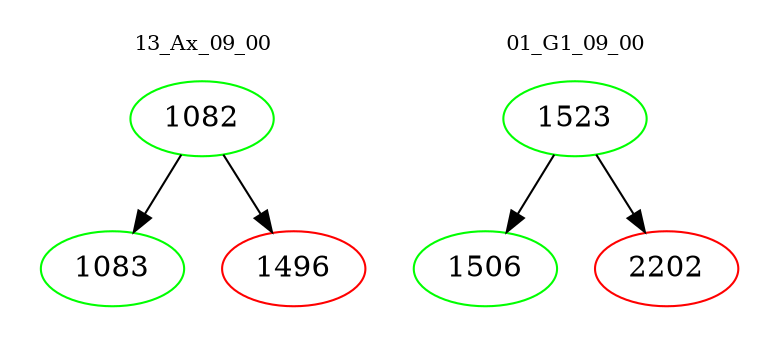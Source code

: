digraph{
subgraph cluster_0 {
color = white
label = "13_Ax_09_00";
fontsize=10;
T0_1082 [label="1082", color="green"]
T0_1082 -> T0_1083 [color="black"]
T0_1083 [label="1083", color="green"]
T0_1082 -> T0_1496 [color="black"]
T0_1496 [label="1496", color="red"]
}
subgraph cluster_1 {
color = white
label = "01_G1_09_00";
fontsize=10;
T1_1523 [label="1523", color="green"]
T1_1523 -> T1_1506 [color="black"]
T1_1506 [label="1506", color="green"]
T1_1523 -> T1_2202 [color="black"]
T1_2202 [label="2202", color="red"]
}
}
